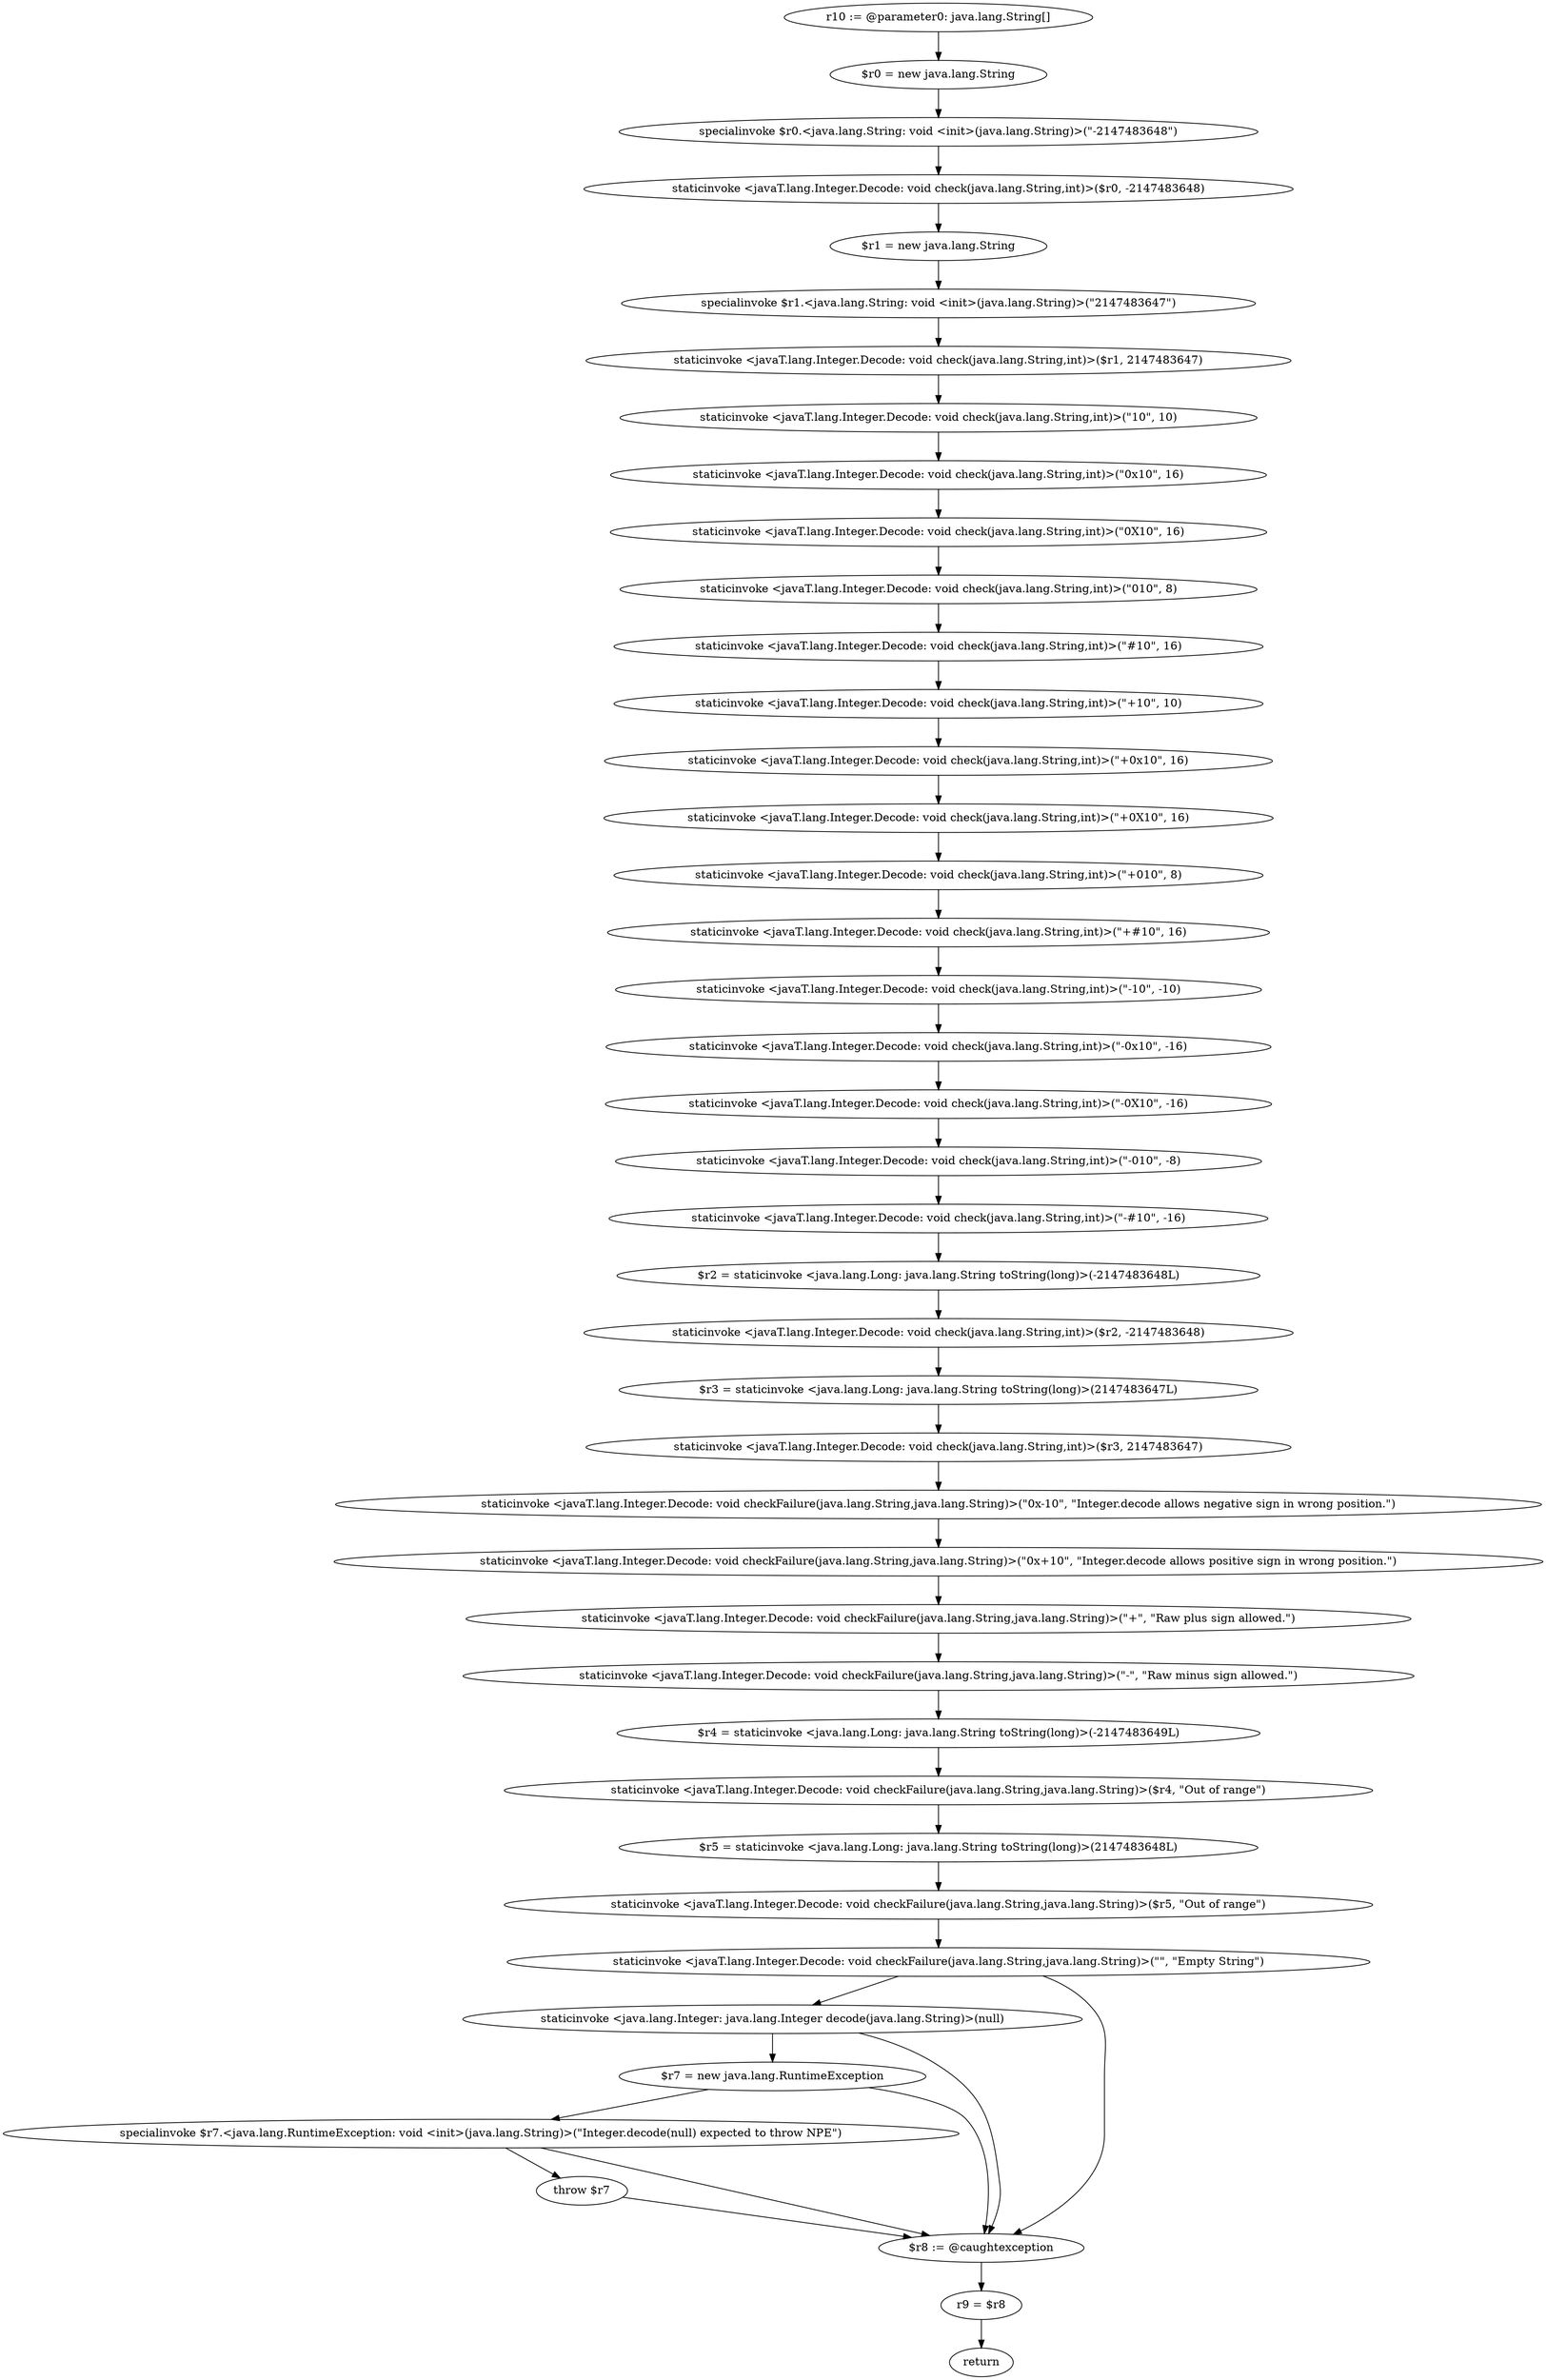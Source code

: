 digraph "unitGraph" {
    "r10 := @parameter0: java.lang.String[]"
    "$r0 = new java.lang.String"
    "specialinvoke $r0.<java.lang.String: void <init>(java.lang.String)>(\"-2147483648\")"
    "staticinvoke <javaT.lang.Integer.Decode: void check(java.lang.String,int)>($r0, -2147483648)"
    "$r1 = new java.lang.String"
    "specialinvoke $r1.<java.lang.String: void <init>(java.lang.String)>(\"2147483647\")"
    "staticinvoke <javaT.lang.Integer.Decode: void check(java.lang.String,int)>($r1, 2147483647)"
    "staticinvoke <javaT.lang.Integer.Decode: void check(java.lang.String,int)>(\"10\", 10)"
    "staticinvoke <javaT.lang.Integer.Decode: void check(java.lang.String,int)>(\"0x10\", 16)"
    "staticinvoke <javaT.lang.Integer.Decode: void check(java.lang.String,int)>(\"0X10\", 16)"
    "staticinvoke <javaT.lang.Integer.Decode: void check(java.lang.String,int)>(\"010\", 8)"
    "staticinvoke <javaT.lang.Integer.Decode: void check(java.lang.String,int)>(\"#10\", 16)"
    "staticinvoke <javaT.lang.Integer.Decode: void check(java.lang.String,int)>(\"+10\", 10)"
    "staticinvoke <javaT.lang.Integer.Decode: void check(java.lang.String,int)>(\"+0x10\", 16)"
    "staticinvoke <javaT.lang.Integer.Decode: void check(java.lang.String,int)>(\"+0X10\", 16)"
    "staticinvoke <javaT.lang.Integer.Decode: void check(java.lang.String,int)>(\"+010\", 8)"
    "staticinvoke <javaT.lang.Integer.Decode: void check(java.lang.String,int)>(\"+#10\", 16)"
    "staticinvoke <javaT.lang.Integer.Decode: void check(java.lang.String,int)>(\"-10\", -10)"
    "staticinvoke <javaT.lang.Integer.Decode: void check(java.lang.String,int)>(\"-0x10\", -16)"
    "staticinvoke <javaT.lang.Integer.Decode: void check(java.lang.String,int)>(\"-0X10\", -16)"
    "staticinvoke <javaT.lang.Integer.Decode: void check(java.lang.String,int)>(\"-010\", -8)"
    "staticinvoke <javaT.lang.Integer.Decode: void check(java.lang.String,int)>(\"-#10\", -16)"
    "$r2 = staticinvoke <java.lang.Long: java.lang.String toString(long)>(-2147483648L)"
    "staticinvoke <javaT.lang.Integer.Decode: void check(java.lang.String,int)>($r2, -2147483648)"
    "$r3 = staticinvoke <java.lang.Long: java.lang.String toString(long)>(2147483647L)"
    "staticinvoke <javaT.lang.Integer.Decode: void check(java.lang.String,int)>($r3, 2147483647)"
    "staticinvoke <javaT.lang.Integer.Decode: void checkFailure(java.lang.String,java.lang.String)>(\"0x-10\", \"Integer.decode allows negative sign in wrong position.\")"
    "staticinvoke <javaT.lang.Integer.Decode: void checkFailure(java.lang.String,java.lang.String)>(\"0x+10\", \"Integer.decode allows positive sign in wrong position.\")"
    "staticinvoke <javaT.lang.Integer.Decode: void checkFailure(java.lang.String,java.lang.String)>(\"+\", \"Raw plus sign allowed.\")"
    "staticinvoke <javaT.lang.Integer.Decode: void checkFailure(java.lang.String,java.lang.String)>(\"-\", \"Raw minus sign allowed.\")"
    "$r4 = staticinvoke <java.lang.Long: java.lang.String toString(long)>(-2147483649L)"
    "staticinvoke <javaT.lang.Integer.Decode: void checkFailure(java.lang.String,java.lang.String)>($r4, \"Out of range\")"
    "$r5 = staticinvoke <java.lang.Long: java.lang.String toString(long)>(2147483648L)"
    "staticinvoke <javaT.lang.Integer.Decode: void checkFailure(java.lang.String,java.lang.String)>($r5, \"Out of range\")"
    "staticinvoke <javaT.lang.Integer.Decode: void checkFailure(java.lang.String,java.lang.String)>(\"\", \"Empty String\")"
    "staticinvoke <java.lang.Integer: java.lang.Integer decode(java.lang.String)>(null)"
    "$r7 = new java.lang.RuntimeException"
    "specialinvoke $r7.<java.lang.RuntimeException: void <init>(java.lang.String)>(\"Integer.decode(null) expected to throw NPE\")"
    "throw $r7"
    "$r8 := @caughtexception"
    "r9 = $r8"
    "return"
    "r10 := @parameter0: java.lang.String[]"->"$r0 = new java.lang.String";
    "$r0 = new java.lang.String"->"specialinvoke $r0.<java.lang.String: void <init>(java.lang.String)>(\"-2147483648\")";
    "specialinvoke $r0.<java.lang.String: void <init>(java.lang.String)>(\"-2147483648\")"->"staticinvoke <javaT.lang.Integer.Decode: void check(java.lang.String,int)>($r0, -2147483648)";
    "staticinvoke <javaT.lang.Integer.Decode: void check(java.lang.String,int)>($r0, -2147483648)"->"$r1 = new java.lang.String";
    "$r1 = new java.lang.String"->"specialinvoke $r1.<java.lang.String: void <init>(java.lang.String)>(\"2147483647\")";
    "specialinvoke $r1.<java.lang.String: void <init>(java.lang.String)>(\"2147483647\")"->"staticinvoke <javaT.lang.Integer.Decode: void check(java.lang.String,int)>($r1, 2147483647)";
    "staticinvoke <javaT.lang.Integer.Decode: void check(java.lang.String,int)>($r1, 2147483647)"->"staticinvoke <javaT.lang.Integer.Decode: void check(java.lang.String,int)>(\"10\", 10)";
    "staticinvoke <javaT.lang.Integer.Decode: void check(java.lang.String,int)>(\"10\", 10)"->"staticinvoke <javaT.lang.Integer.Decode: void check(java.lang.String,int)>(\"0x10\", 16)";
    "staticinvoke <javaT.lang.Integer.Decode: void check(java.lang.String,int)>(\"0x10\", 16)"->"staticinvoke <javaT.lang.Integer.Decode: void check(java.lang.String,int)>(\"0X10\", 16)";
    "staticinvoke <javaT.lang.Integer.Decode: void check(java.lang.String,int)>(\"0X10\", 16)"->"staticinvoke <javaT.lang.Integer.Decode: void check(java.lang.String,int)>(\"010\", 8)";
    "staticinvoke <javaT.lang.Integer.Decode: void check(java.lang.String,int)>(\"010\", 8)"->"staticinvoke <javaT.lang.Integer.Decode: void check(java.lang.String,int)>(\"#10\", 16)";
    "staticinvoke <javaT.lang.Integer.Decode: void check(java.lang.String,int)>(\"#10\", 16)"->"staticinvoke <javaT.lang.Integer.Decode: void check(java.lang.String,int)>(\"+10\", 10)";
    "staticinvoke <javaT.lang.Integer.Decode: void check(java.lang.String,int)>(\"+10\", 10)"->"staticinvoke <javaT.lang.Integer.Decode: void check(java.lang.String,int)>(\"+0x10\", 16)";
    "staticinvoke <javaT.lang.Integer.Decode: void check(java.lang.String,int)>(\"+0x10\", 16)"->"staticinvoke <javaT.lang.Integer.Decode: void check(java.lang.String,int)>(\"+0X10\", 16)";
    "staticinvoke <javaT.lang.Integer.Decode: void check(java.lang.String,int)>(\"+0X10\", 16)"->"staticinvoke <javaT.lang.Integer.Decode: void check(java.lang.String,int)>(\"+010\", 8)";
    "staticinvoke <javaT.lang.Integer.Decode: void check(java.lang.String,int)>(\"+010\", 8)"->"staticinvoke <javaT.lang.Integer.Decode: void check(java.lang.String,int)>(\"+#10\", 16)";
    "staticinvoke <javaT.lang.Integer.Decode: void check(java.lang.String,int)>(\"+#10\", 16)"->"staticinvoke <javaT.lang.Integer.Decode: void check(java.lang.String,int)>(\"-10\", -10)";
    "staticinvoke <javaT.lang.Integer.Decode: void check(java.lang.String,int)>(\"-10\", -10)"->"staticinvoke <javaT.lang.Integer.Decode: void check(java.lang.String,int)>(\"-0x10\", -16)";
    "staticinvoke <javaT.lang.Integer.Decode: void check(java.lang.String,int)>(\"-0x10\", -16)"->"staticinvoke <javaT.lang.Integer.Decode: void check(java.lang.String,int)>(\"-0X10\", -16)";
    "staticinvoke <javaT.lang.Integer.Decode: void check(java.lang.String,int)>(\"-0X10\", -16)"->"staticinvoke <javaT.lang.Integer.Decode: void check(java.lang.String,int)>(\"-010\", -8)";
    "staticinvoke <javaT.lang.Integer.Decode: void check(java.lang.String,int)>(\"-010\", -8)"->"staticinvoke <javaT.lang.Integer.Decode: void check(java.lang.String,int)>(\"-#10\", -16)";
    "staticinvoke <javaT.lang.Integer.Decode: void check(java.lang.String,int)>(\"-#10\", -16)"->"$r2 = staticinvoke <java.lang.Long: java.lang.String toString(long)>(-2147483648L)";
    "$r2 = staticinvoke <java.lang.Long: java.lang.String toString(long)>(-2147483648L)"->"staticinvoke <javaT.lang.Integer.Decode: void check(java.lang.String,int)>($r2, -2147483648)";
    "staticinvoke <javaT.lang.Integer.Decode: void check(java.lang.String,int)>($r2, -2147483648)"->"$r3 = staticinvoke <java.lang.Long: java.lang.String toString(long)>(2147483647L)";
    "$r3 = staticinvoke <java.lang.Long: java.lang.String toString(long)>(2147483647L)"->"staticinvoke <javaT.lang.Integer.Decode: void check(java.lang.String,int)>($r3, 2147483647)";
    "staticinvoke <javaT.lang.Integer.Decode: void check(java.lang.String,int)>($r3, 2147483647)"->"staticinvoke <javaT.lang.Integer.Decode: void checkFailure(java.lang.String,java.lang.String)>(\"0x-10\", \"Integer.decode allows negative sign in wrong position.\")";
    "staticinvoke <javaT.lang.Integer.Decode: void checkFailure(java.lang.String,java.lang.String)>(\"0x-10\", \"Integer.decode allows negative sign in wrong position.\")"->"staticinvoke <javaT.lang.Integer.Decode: void checkFailure(java.lang.String,java.lang.String)>(\"0x+10\", \"Integer.decode allows positive sign in wrong position.\")";
    "staticinvoke <javaT.lang.Integer.Decode: void checkFailure(java.lang.String,java.lang.String)>(\"0x+10\", \"Integer.decode allows positive sign in wrong position.\")"->"staticinvoke <javaT.lang.Integer.Decode: void checkFailure(java.lang.String,java.lang.String)>(\"+\", \"Raw plus sign allowed.\")";
    "staticinvoke <javaT.lang.Integer.Decode: void checkFailure(java.lang.String,java.lang.String)>(\"+\", \"Raw plus sign allowed.\")"->"staticinvoke <javaT.lang.Integer.Decode: void checkFailure(java.lang.String,java.lang.String)>(\"-\", \"Raw minus sign allowed.\")";
    "staticinvoke <javaT.lang.Integer.Decode: void checkFailure(java.lang.String,java.lang.String)>(\"-\", \"Raw minus sign allowed.\")"->"$r4 = staticinvoke <java.lang.Long: java.lang.String toString(long)>(-2147483649L)";
    "$r4 = staticinvoke <java.lang.Long: java.lang.String toString(long)>(-2147483649L)"->"staticinvoke <javaT.lang.Integer.Decode: void checkFailure(java.lang.String,java.lang.String)>($r4, \"Out of range\")";
    "staticinvoke <javaT.lang.Integer.Decode: void checkFailure(java.lang.String,java.lang.String)>($r4, \"Out of range\")"->"$r5 = staticinvoke <java.lang.Long: java.lang.String toString(long)>(2147483648L)";
    "$r5 = staticinvoke <java.lang.Long: java.lang.String toString(long)>(2147483648L)"->"staticinvoke <javaT.lang.Integer.Decode: void checkFailure(java.lang.String,java.lang.String)>($r5, \"Out of range\")";
    "staticinvoke <javaT.lang.Integer.Decode: void checkFailure(java.lang.String,java.lang.String)>($r5, \"Out of range\")"->"staticinvoke <javaT.lang.Integer.Decode: void checkFailure(java.lang.String,java.lang.String)>(\"\", \"Empty String\")";
    "staticinvoke <javaT.lang.Integer.Decode: void checkFailure(java.lang.String,java.lang.String)>(\"\", \"Empty String\")"->"staticinvoke <java.lang.Integer: java.lang.Integer decode(java.lang.String)>(null)";
    "staticinvoke <javaT.lang.Integer.Decode: void checkFailure(java.lang.String,java.lang.String)>(\"\", \"Empty String\")"->"$r8 := @caughtexception";
    "staticinvoke <java.lang.Integer: java.lang.Integer decode(java.lang.String)>(null)"->"$r7 = new java.lang.RuntimeException";
    "staticinvoke <java.lang.Integer: java.lang.Integer decode(java.lang.String)>(null)"->"$r8 := @caughtexception";
    "$r7 = new java.lang.RuntimeException"->"specialinvoke $r7.<java.lang.RuntimeException: void <init>(java.lang.String)>(\"Integer.decode(null) expected to throw NPE\")";
    "$r7 = new java.lang.RuntimeException"->"$r8 := @caughtexception";
    "specialinvoke $r7.<java.lang.RuntimeException: void <init>(java.lang.String)>(\"Integer.decode(null) expected to throw NPE\")"->"throw $r7";
    "specialinvoke $r7.<java.lang.RuntimeException: void <init>(java.lang.String)>(\"Integer.decode(null) expected to throw NPE\")"->"$r8 := @caughtexception";
    "throw $r7"->"$r8 := @caughtexception";
    "$r8 := @caughtexception"->"r9 = $r8";
    "r9 = $r8"->"return";
}
